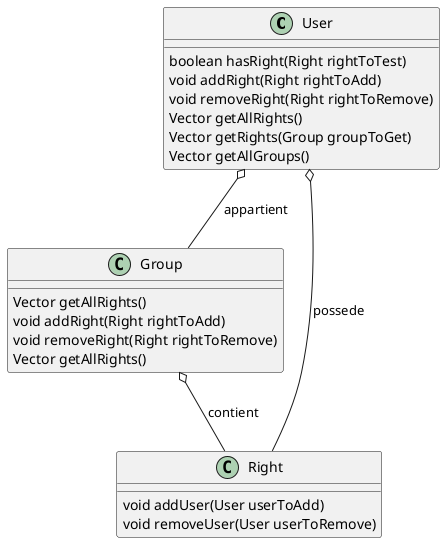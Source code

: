 {
  "sha1": "42d0qvi140qgx6x93ocrqffrvmryhdx",
  "insertion": {
    "when": "2024-05-30T20:48:20.410Z",
    "user": "plantuml@gmail.com"
  }
}
@startuml
page 2x2
skinparam pageMargin 5
skinparam pageExternalColor gray
skinparam pageBorderColor black


User o-- Group : appartient
'User o- Group : appartient
User o-- Right : possede
Group o-- Right : contient

User : boolean hasRight(Right rightToTest)
User : void addRight(Right rightToAdd)
User : void removeRight(Right rightToRemove)
User : Vector getAllRights()
User : Vector getRights(Group groupToGet)
User : Vector getAllGroups()

Group : Vector getAllRights()
Group : void addRight(Right rightToAdd)
Group : void removeRight(Right rightToRemove)
Group : Vector getAllRights()

Right : void addUser(User userToAdd)
Right : void removeUser(User userToRemove)
@enduml
